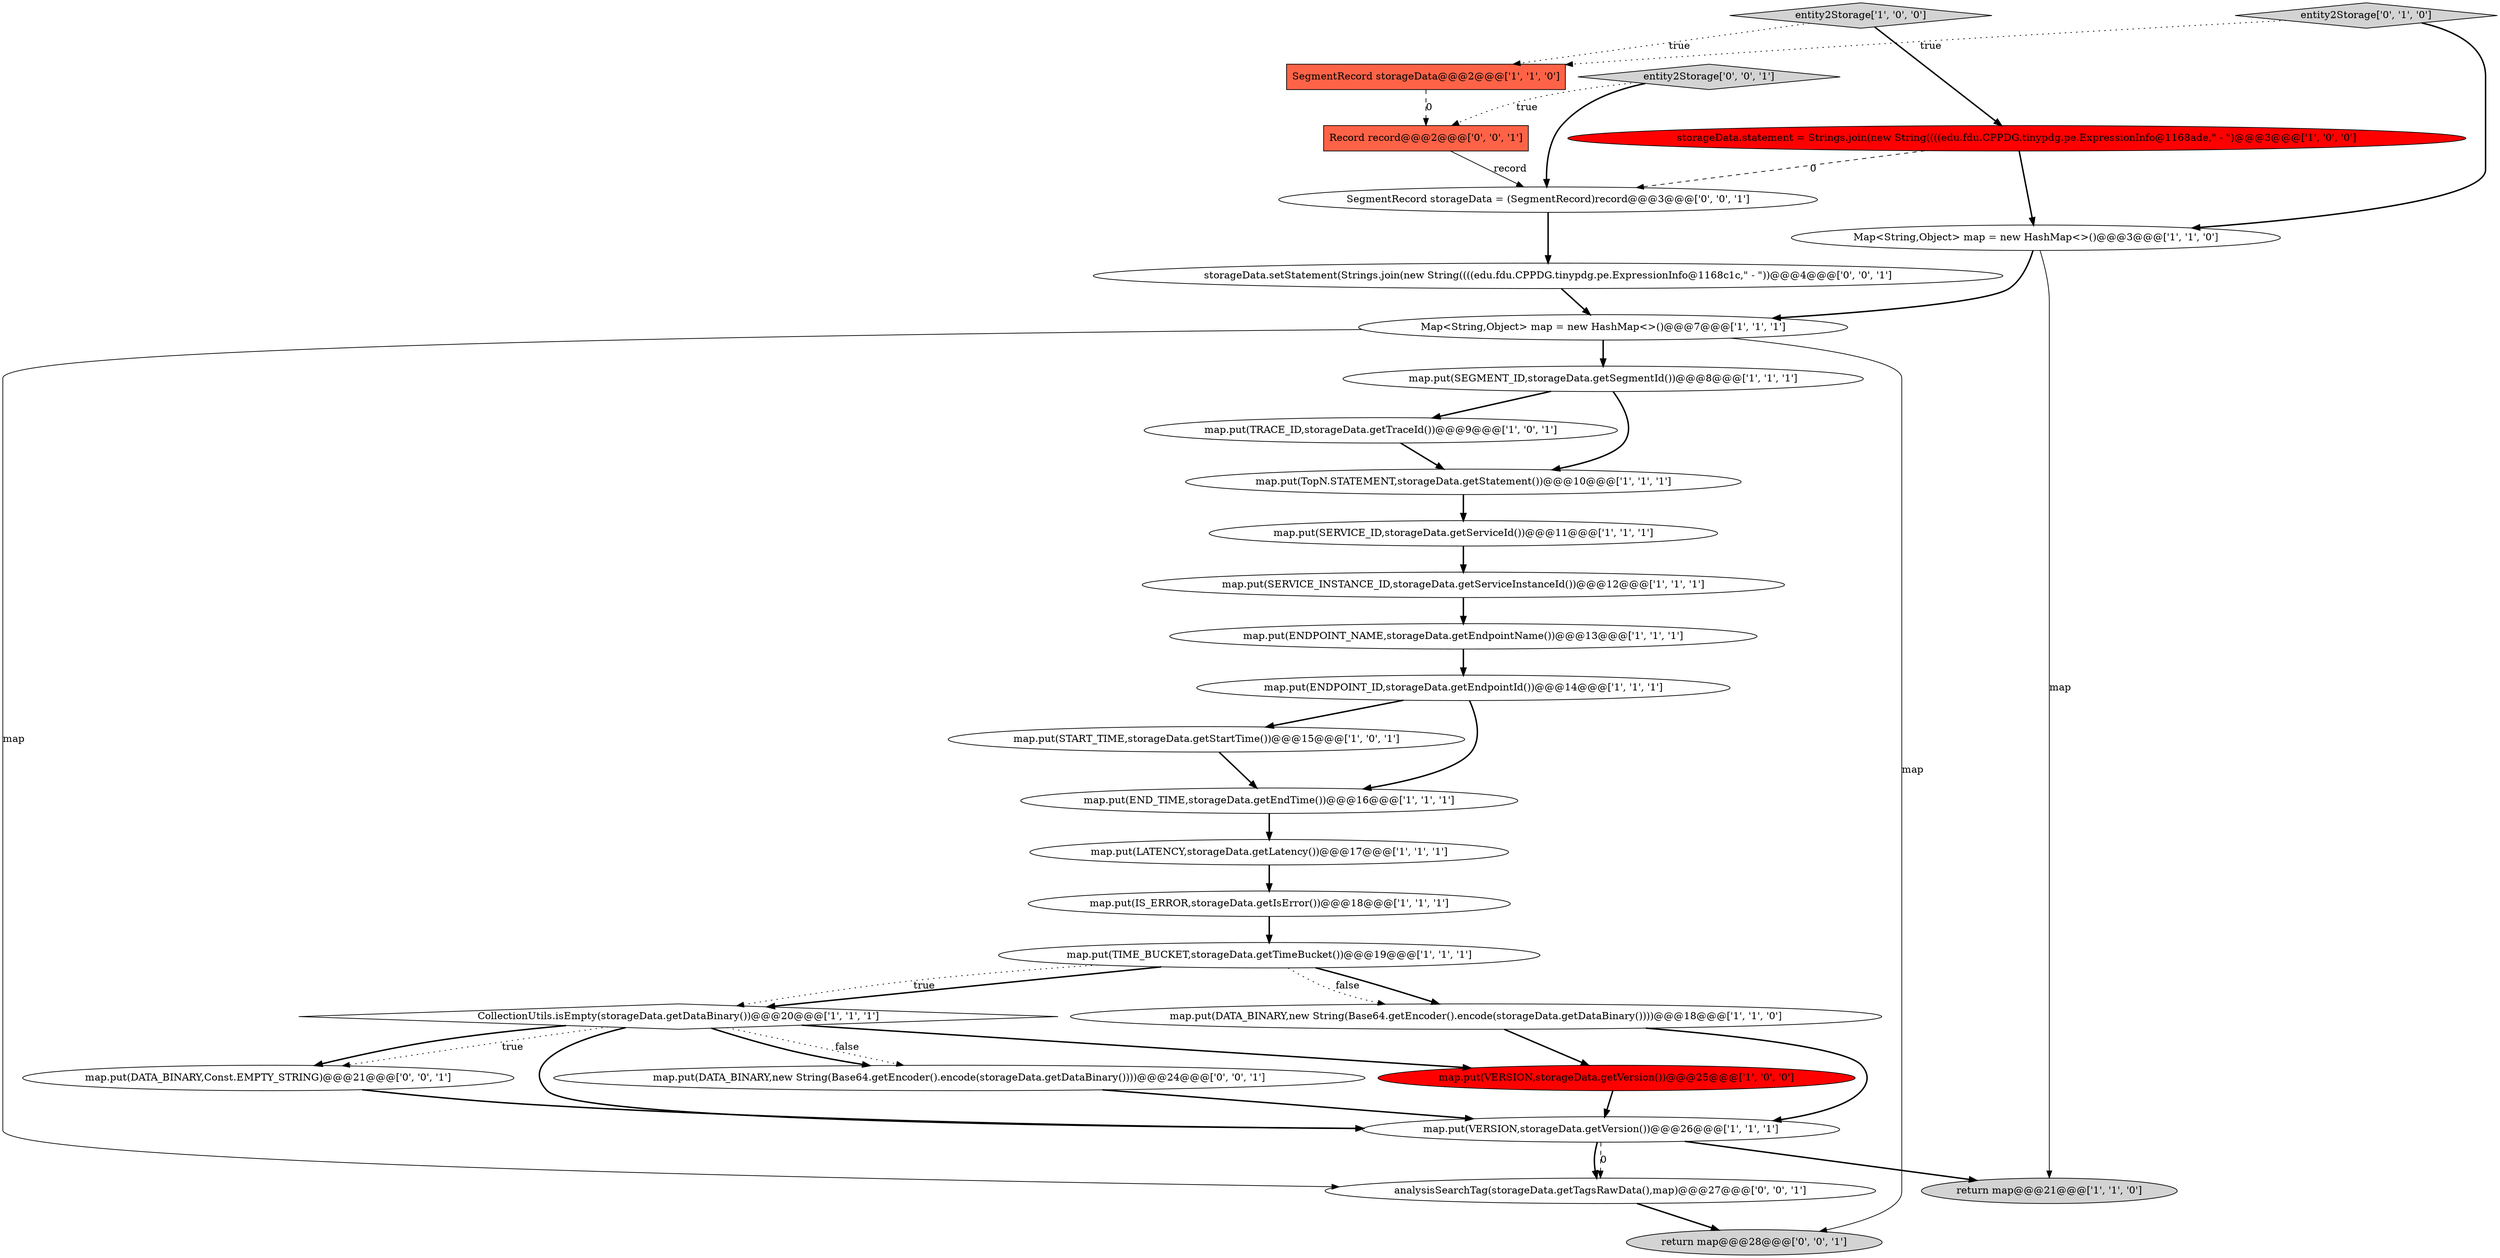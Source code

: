 digraph {
14 [style = filled, label = "map.put(IS_ERROR,storageData.getIsError())@@@18@@@['1', '1', '1']", fillcolor = white, shape = ellipse image = "AAA0AAABBB1BBB"];
2 [style = filled, label = "return map@@@21@@@['1', '1', '0']", fillcolor = lightgray, shape = ellipse image = "AAA0AAABBB1BBB"];
19 [style = filled, label = "CollectionUtils.isEmpty(storageData.getDataBinary())@@@20@@@['1', '1', '1']", fillcolor = white, shape = diamond image = "AAA0AAABBB1BBB"];
4 [style = filled, label = "map.put(TIME_BUCKET,storageData.getTimeBucket())@@@19@@@['1', '1', '1']", fillcolor = white, shape = ellipse image = "AAA0AAABBB1BBB"];
28 [style = filled, label = "storageData.setStatement(Strings.join(new String((((edu.fdu.CPPDG.tinypdg.pe.ExpressionInfo@1168c1c,\" - \"))@@@4@@@['0', '0', '1']", fillcolor = white, shape = ellipse image = "AAA0AAABBB3BBB"];
23 [style = filled, label = "SegmentRecord storageData = (SegmentRecord)record@@@3@@@['0', '0', '1']", fillcolor = white, shape = ellipse image = "AAA0AAABBB3BBB"];
0 [style = filled, label = "map.put(LATENCY,storageData.getLatency())@@@17@@@['1', '1', '1']", fillcolor = white, shape = ellipse image = "AAA0AAABBB1BBB"];
17 [style = filled, label = "map.put(TopN.STATEMENT,storageData.getStatement())@@@10@@@['1', '1', '1']", fillcolor = white, shape = ellipse image = "AAA0AAABBB1BBB"];
11 [style = filled, label = "map.put(SERVICE_INSTANCE_ID,storageData.getServiceInstanceId())@@@12@@@['1', '1', '1']", fillcolor = white, shape = ellipse image = "AAA0AAABBB1BBB"];
22 [style = filled, label = "entity2Storage['0', '1', '0']", fillcolor = lightgray, shape = diamond image = "AAA0AAABBB2BBB"];
1 [style = filled, label = "Map<String,Object> map = new HashMap<>()@@@7@@@['1', '1', '1']", fillcolor = white, shape = ellipse image = "AAA0AAABBB1BBB"];
16 [style = filled, label = "map.put(TRACE_ID,storageData.getTraceId())@@@9@@@['1', '0', '1']", fillcolor = white, shape = ellipse image = "AAA0AAABBB1BBB"];
6 [style = filled, label = "map.put(END_TIME,storageData.getEndTime())@@@16@@@['1', '1', '1']", fillcolor = white, shape = ellipse image = "AAA0AAABBB1BBB"];
20 [style = filled, label = "storageData.statement = Strings.join(new String((((edu.fdu.CPPDG.tinypdg.pe.ExpressionInfo@1168ade,\" - \")@@@3@@@['1', '0', '0']", fillcolor = red, shape = ellipse image = "AAA1AAABBB1BBB"];
9 [style = filled, label = "map.put(DATA_BINARY,new String(Base64.getEncoder().encode(storageData.getDataBinary())))@@@18@@@['1', '1', '0']", fillcolor = white, shape = ellipse image = "AAA0AAABBB1BBB"];
3 [style = filled, label = "Map<String,Object> map = new HashMap<>()@@@3@@@['1', '1', '0']", fillcolor = white, shape = ellipse image = "AAA0AAABBB1BBB"];
15 [style = filled, label = "SegmentRecord storageData@@@2@@@['1', '1', '0']", fillcolor = tomato, shape = box image = "AAA0AAABBB1BBB"];
18 [style = filled, label = "map.put(ENDPOINT_NAME,storageData.getEndpointName())@@@13@@@['1', '1', '1']", fillcolor = white, shape = ellipse image = "AAA0AAABBB1BBB"];
24 [style = filled, label = "entity2Storage['0', '0', '1']", fillcolor = lightgray, shape = diamond image = "AAA0AAABBB3BBB"];
29 [style = filled, label = "Record record@@@2@@@['0', '0', '1']", fillcolor = tomato, shape = box image = "AAA0AAABBB3BBB"];
27 [style = filled, label = "return map@@@28@@@['0', '0', '1']", fillcolor = lightgray, shape = ellipse image = "AAA0AAABBB3BBB"];
30 [style = filled, label = "map.put(DATA_BINARY,new String(Base64.getEncoder().encode(storageData.getDataBinary())))@@@24@@@['0', '0', '1']", fillcolor = white, shape = ellipse image = "AAA0AAABBB3BBB"];
7 [style = filled, label = "map.put(VERSION,storageData.getVersion())@@@26@@@['1', '1', '1']", fillcolor = white, shape = ellipse image = "AAA0AAABBB1BBB"];
13 [style = filled, label = "map.put(SEGMENT_ID,storageData.getSegmentId())@@@8@@@['1', '1', '1']", fillcolor = white, shape = ellipse image = "AAA0AAABBB1BBB"];
12 [style = filled, label = "map.put(SERVICE_ID,storageData.getServiceId())@@@11@@@['1', '1', '1']", fillcolor = white, shape = ellipse image = "AAA0AAABBB1BBB"];
21 [style = filled, label = "entity2Storage['1', '0', '0']", fillcolor = lightgray, shape = diamond image = "AAA0AAABBB1BBB"];
25 [style = filled, label = "map.put(DATA_BINARY,Const.EMPTY_STRING)@@@21@@@['0', '0', '1']", fillcolor = white, shape = ellipse image = "AAA0AAABBB3BBB"];
26 [style = filled, label = "analysisSearchTag(storageData.getTagsRawData(),map)@@@27@@@['0', '0', '1']", fillcolor = white, shape = ellipse image = "AAA0AAABBB3BBB"];
5 [style = filled, label = "map.put(ENDPOINT_ID,storageData.getEndpointId())@@@14@@@['1', '1', '1']", fillcolor = white, shape = ellipse image = "AAA0AAABBB1BBB"];
10 [style = filled, label = "map.put(VERSION,storageData.getVersion())@@@25@@@['1', '0', '0']", fillcolor = red, shape = ellipse image = "AAA1AAABBB1BBB"];
8 [style = filled, label = "map.put(START_TIME,storageData.getStartTime())@@@15@@@['1', '0', '1']", fillcolor = white, shape = ellipse image = "AAA0AAABBB1BBB"];
4->9 [style = bold, label=""];
5->8 [style = bold, label=""];
19->25 [style = dotted, label="true"];
3->1 [style = bold, label=""];
21->15 [style = dotted, label="true"];
24->29 [style = dotted, label="true"];
4->19 [style = bold, label=""];
12->11 [style = bold, label=""];
19->10 [style = bold, label=""];
8->6 [style = bold, label=""];
6->0 [style = bold, label=""];
20->3 [style = bold, label=""];
28->1 [style = bold, label=""];
16->17 [style = bold, label=""];
9->10 [style = bold, label=""];
19->30 [style = dotted, label="false"];
15->29 [style = dashed, label="0"];
9->7 [style = bold, label=""];
25->7 [style = bold, label=""];
24->23 [style = bold, label=""];
10->7 [style = bold, label=""];
1->13 [style = bold, label=""];
13->16 [style = bold, label=""];
11->18 [style = bold, label=""];
19->25 [style = bold, label=""];
7->26 [style = bold, label=""];
23->28 [style = bold, label=""];
22->3 [style = bold, label=""];
4->9 [style = dotted, label="false"];
13->17 [style = bold, label=""];
26->27 [style = bold, label=""];
0->14 [style = bold, label=""];
17->12 [style = bold, label=""];
21->20 [style = bold, label=""];
5->6 [style = bold, label=""];
1->26 [style = solid, label="map"];
7->2 [style = bold, label=""];
30->7 [style = bold, label=""];
18->5 [style = bold, label=""];
20->23 [style = dashed, label="0"];
29->23 [style = solid, label="record"];
3->2 [style = solid, label="map"];
1->27 [style = solid, label="map"];
7->26 [style = dashed, label="0"];
22->15 [style = dotted, label="true"];
19->7 [style = bold, label=""];
4->19 [style = dotted, label="true"];
14->4 [style = bold, label=""];
19->30 [style = bold, label=""];
}
